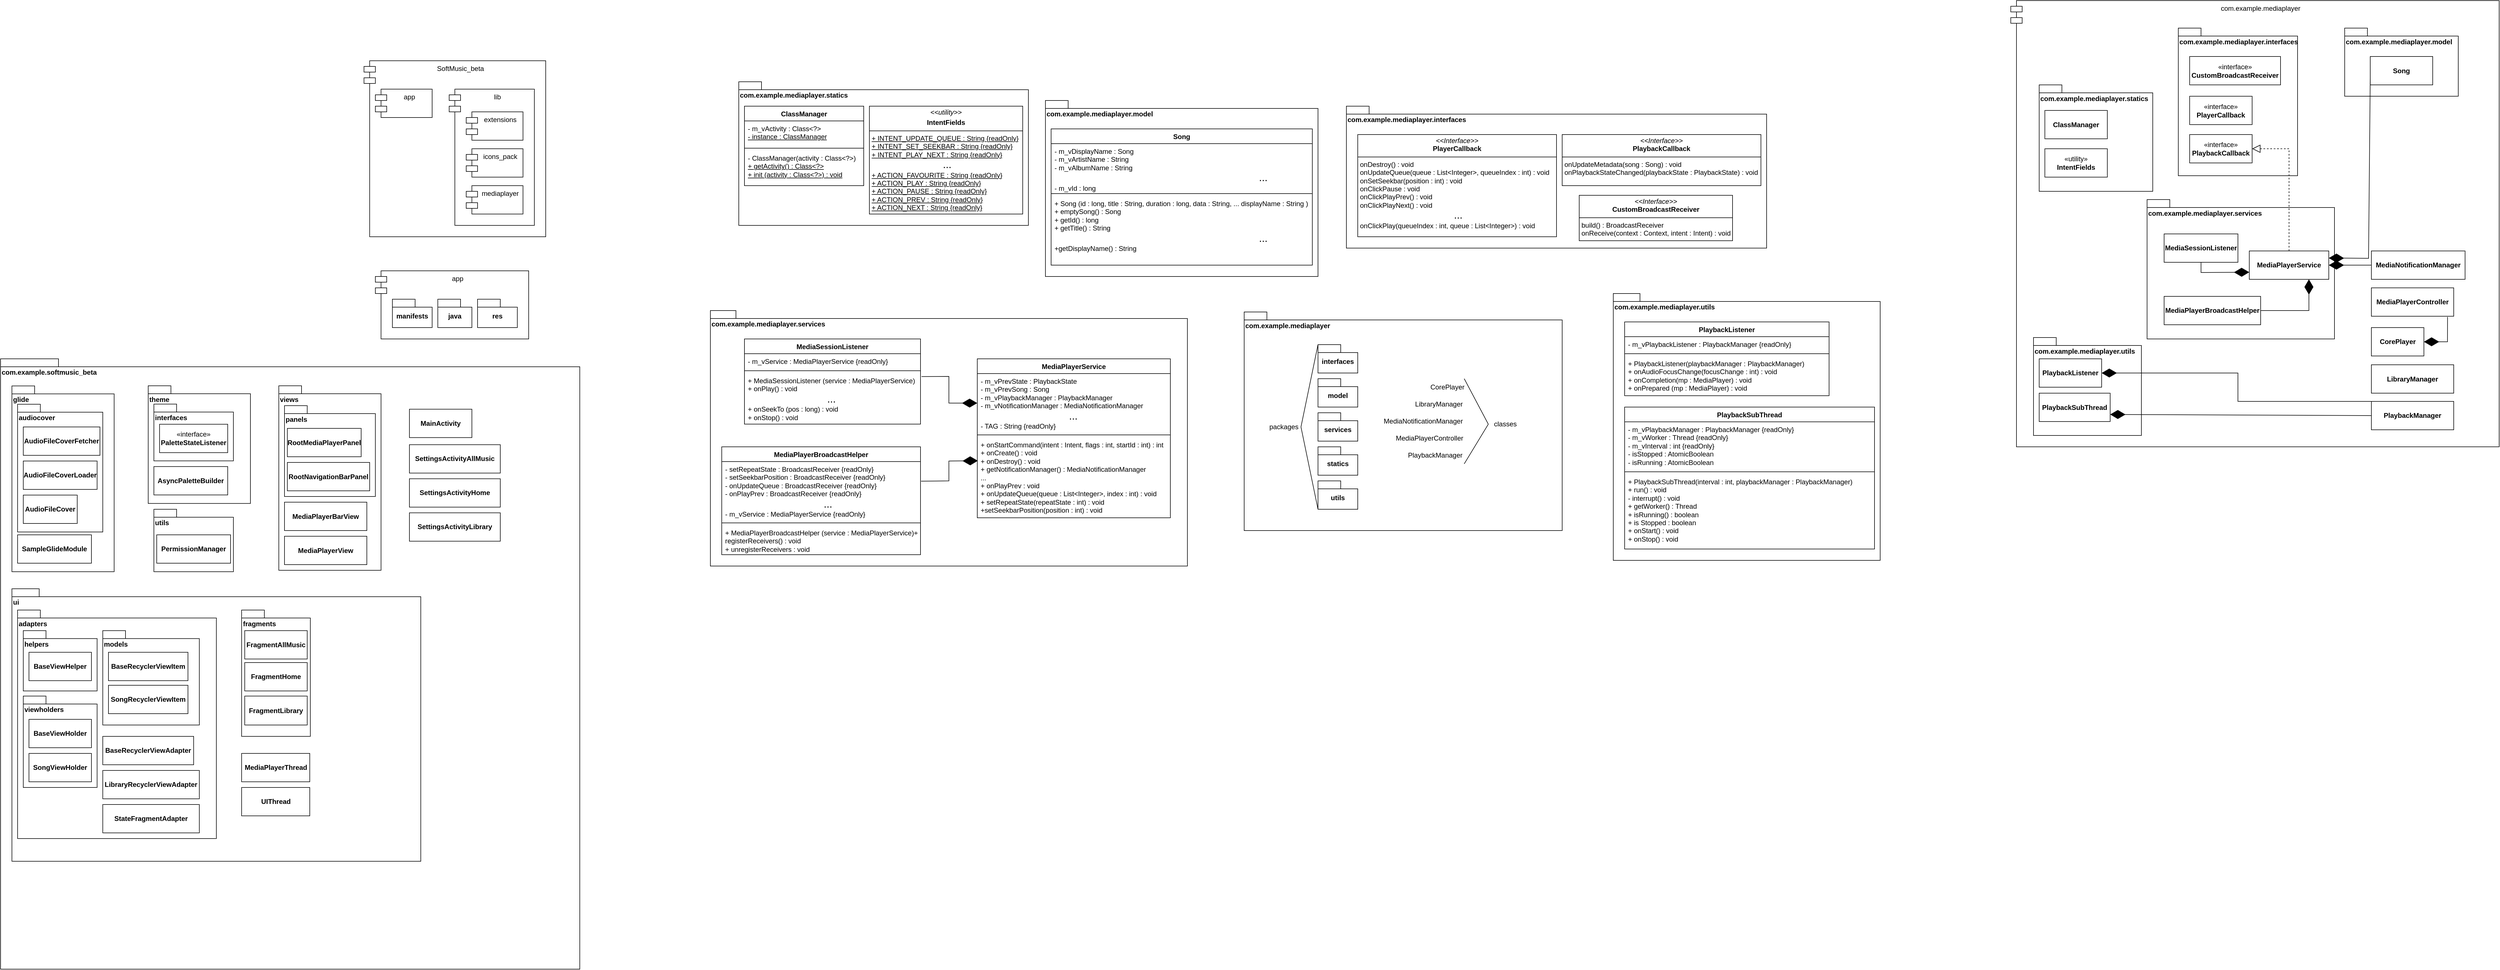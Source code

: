 <mxfile version="24.4.4" type="github">
  <diagram name="Страница — 1" id="M9xCnpS0xsGaigTrREdY">
    <mxGraphModel dx="3728" dy="680" grid="1" gridSize="10" guides="1" tooltips="1" connect="1" arrows="1" fold="1" page="1" pageScale="1" pageWidth="827" pageHeight="1169" math="0" shadow="0">
      <root>
        <mxCell id="0" />
        <mxCell id="1" parent="0" />
        <mxCell id="oxG5B9X9dp26p3l9pXdJ-16" value="com.example.softmusic_beta" style="shape=folder;fontStyle=1;spacingTop=10;tabWidth=40;tabHeight=14;tabPosition=left;html=1;whiteSpace=wrap;align=left;verticalAlign=top;" vertex="1" parent="1">
          <mxGeometry x="-2260" y="645" width="1020" height="1075" as="geometry" />
        </mxCell>
        <mxCell id="oxG5B9X9dp26p3l9pXdJ-15" value="&lt;div&gt;com.example.mediaplayer&lt;br&gt;&lt;/div&gt;" style="shape=folder;fontStyle=1;spacingTop=10;tabWidth=40;tabHeight=14;tabPosition=left;html=1;whiteSpace=wrap;align=left;verticalAlign=top;" vertex="1" parent="1">
          <mxGeometry x="-70" y="562.5" width="560" height="385" as="geometry" />
        </mxCell>
        <mxCell id="pfNWvsB-766Iec26Grvq-113" value="&lt;div align=&quot;left&quot;&gt;com.example.mediaplayer&lt;/div&gt;" style="shape=module;align=left;spacingLeft=20;align=center;verticalAlign=top;whiteSpace=wrap;html=1;" parent="1" vertex="1">
          <mxGeometry x="1280" y="14" width="860" height="786" as="geometry" />
        </mxCell>
        <mxCell id="pfNWvsB-766Iec26Grvq-75" value="&lt;div align=&quot;left&quot;&gt;com.example.mediaplayer.interfaces&lt;/div&gt;" style="shape=folder;fontStyle=1;spacingTop=10;tabWidth=40;tabHeight=14;tabPosition=left;html=1;whiteSpace=wrap;align=left;verticalAlign=top;" parent="1" vertex="1">
          <mxGeometry x="1575" y="62.5" width="210" height="260" as="geometry" />
        </mxCell>
        <mxCell id="pfNWvsB-766Iec26Grvq-45" value="&lt;div align=&quot;left&quot;&gt;com.example.mediaplayer.services&lt;/div&gt;" style="shape=folder;fontStyle=1;spacingTop=10;tabWidth=40;tabHeight=14;tabPosition=left;html=1;whiteSpace=wrap;align=left;verticalAlign=top;" parent="1" vertex="1">
          <mxGeometry x="-1010" y="560" width="840" height="450" as="geometry" />
        </mxCell>
        <mxCell id="pfNWvsB-766Iec26Grvq-44" value="&lt;div align=&quot;left&quot;&gt;com.example.mediaplayer.interfaces&lt;/div&gt;" style="shape=folder;fontStyle=1;spacingTop=10;tabWidth=40;tabHeight=14;tabPosition=left;html=1;whiteSpace=wrap;align=left;verticalAlign=top;" parent="1" vertex="1">
          <mxGeometry x="110" y="200" width="740" height="250" as="geometry" />
        </mxCell>
        <mxCell id="pfNWvsB-766Iec26Grvq-43" value="com.example.mediaplayer.model" style="shape=folder;fontStyle=1;spacingTop=10;tabWidth=40;tabHeight=14;tabPosition=left;html=1;whiteSpace=wrap;verticalAlign=top;align=left;" parent="1" vertex="1">
          <mxGeometry x="-420" y="190" width="480" height="310" as="geometry" />
        </mxCell>
        <mxCell id="uJCwriH5KJLlYhuBKGId-6" value="" style="text;strokeColor=none;fillColor=none;align=left;verticalAlign=middle;spacingTop=-1;spacingLeft=4;spacingRight=4;rotatable=0;labelPosition=right;points=[];portConstraint=eastwest;" parent="1" vertex="1">
          <mxGeometry x="400" y="390" width="20" height="14" as="geometry" />
        </mxCell>
        <mxCell id="uJCwriH5KJLlYhuBKGId-18" value="Song" style="swimlane;fontStyle=1;align=center;verticalAlign=top;childLayout=stackLayout;horizontal=1;startSize=26;horizontalStack=0;resizeParent=1;resizeParentMax=0;resizeLast=0;collapsible=1;marginBottom=0;whiteSpace=wrap;html=1;" parent="1" vertex="1">
          <mxGeometry x="-410" y="240" width="460" height="240" as="geometry" />
        </mxCell>
        <mxCell id="uJCwriH5KJLlYhuBKGId-19" value="&lt;div&gt;- m_vDisplayName : Song&lt;/div&gt;&lt;div&gt;- m_vArtistName : String&lt;/div&gt;&lt;div&gt;- m_vAlbumName : String&lt;br&gt;&lt;/div&gt;&lt;div align=&quot;center&quot;&gt;&lt;font style=&quot;font-size: 18px;&quot;&gt;&lt;span style=&quot;white-space: pre;&quot;&gt;&#x9;&lt;/span&gt;&lt;span style=&quot;white-space: pre;&quot;&gt;&#x9;&lt;/span&gt;&lt;span style=&quot;white-space: pre;&quot;&gt;&#x9;&lt;/span&gt;&lt;span style=&quot;white-space: pre;&quot;&gt;&#x9;&lt;/span&gt;&lt;span style=&quot;white-space: pre;&quot;&gt;&#x9;&lt;/span&gt;&lt;span style=&quot;white-space: pre;&quot;&gt;&#x9;&lt;/span&gt;&lt;span style=&quot;white-space: pre;&quot;&gt;&#x9;&lt;/span&gt;&lt;span style=&quot;white-space: pre;&quot;&gt;&#x9;&lt;/span&gt;&lt;span style=&quot;white-space: pre;&quot;&gt;&#x9;&lt;/span&gt;...&lt;/font&gt;&lt;/div&gt;&lt;div&gt;- m_vId : long&lt;br&gt;&lt;/div&gt;" style="text;strokeColor=none;fillColor=none;align=left;verticalAlign=top;spacingLeft=4;spacingRight=4;overflow=hidden;rotatable=0;points=[[0,0.5],[1,0.5]];portConstraint=eastwest;whiteSpace=wrap;html=1;" parent="uJCwriH5KJLlYhuBKGId-18" vertex="1">
          <mxGeometry y="26" width="460" height="84" as="geometry" />
        </mxCell>
        <mxCell id="uJCwriH5KJLlYhuBKGId-20" value="" style="line;strokeWidth=1;fillColor=none;align=left;verticalAlign=middle;spacingTop=-1;spacingLeft=3;spacingRight=3;rotatable=0;labelPosition=right;points=[];portConstraint=eastwest;strokeColor=inherit;" parent="uJCwriH5KJLlYhuBKGId-18" vertex="1">
          <mxGeometry y="110" width="460" height="8" as="geometry" />
        </mxCell>
        <mxCell id="uJCwriH5KJLlYhuBKGId-21" value="&lt;div&gt;+ Song (id : long, title : String, duration : long, data : String, ... displayName : String )&lt;/div&gt;&lt;div&gt;+ emptySong() : Song&lt;/div&gt;&lt;div&gt;+ getId() : long&lt;/div&gt;&lt;div&gt;+ getTitle() : String&lt;br&gt;&lt;/div&gt;&lt;div&gt;&lt;font style=&quot;font-size: 18px;&quot;&gt;&lt;span style=&quot;white-space: pre;&quot;&gt;&#x9;&lt;/span&gt;&lt;span style=&quot;white-space: pre;&quot;&gt;&#x9;&lt;/span&gt;&lt;span style=&quot;white-space: pre;&quot;&gt;&#x9;&lt;/span&gt;&lt;span style=&quot;white-space: pre;&quot;&gt;&#x9;&lt;/span&gt;&lt;span style=&quot;white-space: pre;&quot;&gt;&#x9;&lt;/span&gt;&lt;span style=&quot;white-space: pre;&quot;&gt;&#x9;&lt;/span&gt;&lt;span style=&quot;white-space: pre;&quot;&gt;&#x9;&lt;/span&gt;&lt;span style=&quot;white-space: pre;&quot;&gt;&#x9;&lt;/span&gt;&lt;span style=&quot;white-space: pre;&quot;&gt;&#x9;&lt;/span&gt;...&lt;/font&gt;&lt;/div&gt;&lt;div align=&quot;left&quot;&gt;&lt;font style=&quot;font-size: 12px;&quot;&gt;+getDisplayName() : String&lt;br&gt;&lt;/font&gt;&lt;/div&gt;&lt;div align=&quot;center&quot;&gt;&lt;font style=&quot;font-size: 18px;&quot;&gt;&lt;br&gt;&lt;/font&gt;&lt;/div&gt;&lt;div&gt;&lt;br&gt;&lt;/div&gt;&lt;div&gt;&lt;br&gt;&lt;/div&gt;" style="text;strokeColor=none;fillColor=none;align=left;verticalAlign=top;spacingLeft=4;spacingRight=4;overflow=hidden;rotatable=0;points=[[0,0.5],[1,0.5]];portConstraint=eastwest;whiteSpace=wrap;html=1;" parent="uJCwriH5KJLlYhuBKGId-18" vertex="1">
          <mxGeometry y="118" width="460" height="122" as="geometry" />
        </mxCell>
        <mxCell id="uJCwriH5KJLlYhuBKGId-31" value="&lt;p style=&quot;margin:0px;margin-top:4px;text-align:center;&quot;&gt;&lt;i&gt;&amp;lt;&amp;lt;Interface&amp;gt;&amp;gt;&lt;/i&gt;&lt;br&gt;&lt;b&gt;PlayerCallback&lt;/b&gt;&lt;/p&gt;&lt;hr size=&quot;1&quot; style=&quot;border-style:solid;&quot;&gt;&lt;p style=&quot;margin:0px;margin-left:4px;&quot;&gt;onDestroy() : void&lt;/p&gt;&lt;p style=&quot;margin:0px;margin-left:4px;&quot;&gt;onUpdateQueue(queue : List&amp;lt;Integer&amp;gt;, queueIndex : int) : void&lt;/p&gt;&lt;p style=&quot;margin:0px;margin-left:4px;&quot;&gt;onSetSeekbar(position : int) : void&lt;/p&gt;&lt;p style=&quot;margin:0px;margin-left:4px;&quot;&gt;onClickPause : void&lt;/p&gt;&lt;p style=&quot;margin:0px;margin-left:4px;&quot;&gt;onClickPlayPrev() : void&lt;/p&gt;&lt;p style=&quot;margin:0px;margin-left:4px;&quot;&gt;onClickPlayNext() : void&lt;/p&gt;&lt;p align=&quot;center&quot; style=&quot;margin:0px;margin-left:4px;&quot;&gt;&lt;font style=&quot;font-size: 18px;&quot;&gt;...&lt;/font&gt;&lt;/p&gt;&lt;p style=&quot;margin:0px;margin-left:4px;&quot;&gt;onClickPlay(queueIndex : int, queue : List&amp;lt;Integer&amp;gt;) : void&lt;br&gt;&lt;/p&gt;" style="verticalAlign=top;align=left;overflow=fill;html=1;whiteSpace=wrap;" parent="1" vertex="1">
          <mxGeometry x="130" y="250" width="350" height="180" as="geometry" />
        </mxCell>
        <mxCell id="uJCwriH5KJLlYhuBKGId-32" value="&lt;p style=&quot;margin:0px;margin-top:4px;text-align:center;&quot;&gt;&lt;i&gt;&amp;lt;&amp;lt;Interface&amp;gt;&amp;gt;&lt;/i&gt;&lt;br&gt;&lt;b&gt;PlaybackCallback&lt;/b&gt;&lt;br&gt;&lt;/p&gt;&lt;hr size=&quot;1&quot; style=&quot;border-style:solid;&quot;&gt;&lt;p style=&quot;margin:0px;margin-left:4px;&quot;&gt;onUpdateMetadata(song : Song) : void&lt;/p&gt;&lt;p style=&quot;margin:0px;margin-left:4px;&quot;&gt;onPlaybackStateChanged(playbackState : PlaybackState) : void&lt;br&gt;&lt;/p&gt;" style="verticalAlign=top;align=left;overflow=fill;html=1;whiteSpace=wrap;" parent="1" vertex="1">
          <mxGeometry x="490" y="250" width="350" height="90" as="geometry" />
        </mxCell>
        <mxCell id="uJCwriH5KJLlYhuBKGId-34" value="&lt;p style=&quot;margin:0px;margin-top:4px;text-align:center;&quot;&gt;&lt;i&gt;&amp;lt;&amp;lt;Interface&amp;gt;&amp;gt;&lt;/i&gt;&lt;br&gt;&lt;b&gt;CustomBroadcastReceiver&lt;/b&gt;&lt;br&gt;&lt;/p&gt;&lt;hr size=&quot;1&quot; style=&quot;border-style:solid;&quot;&gt;&lt;p style=&quot;margin:0px;margin-left:4px;&quot;&gt;build() : BroadcastReceiver&lt;/p&gt;&lt;p style=&quot;margin:0px;margin-left:4px;&quot;&gt;onReceive(context : Context, intent : Intent) : void&lt;br&gt;&lt;/p&gt;" style="verticalAlign=top;align=left;overflow=fill;html=1;whiteSpace=wrap;" parent="1" vertex="1">
          <mxGeometry x="520" y="357" width="270" height="80" as="geometry" />
        </mxCell>
        <mxCell id="pfNWvsB-766Iec26Grvq-2" value="&lt;div&gt;interfaces&lt;/div&gt;" style="shape=folder;fontStyle=1;spacingTop=10;tabWidth=40;tabHeight=14;tabPosition=left;html=1;whiteSpace=wrap;" parent="1" vertex="1">
          <mxGeometry x="60" y="620" width="70" height="50" as="geometry" />
        </mxCell>
        <mxCell id="pfNWvsB-766Iec26Grvq-4" value="&lt;div align=&quot;center&quot;&gt;model&lt;/div&gt;" style="shape=folder;fontStyle=1;spacingTop=10;tabWidth=40;tabHeight=14;tabPosition=left;html=1;whiteSpace=wrap;verticalAlign=middle;align=center;" parent="1" vertex="1">
          <mxGeometry x="60" y="680" width="70" height="50" as="geometry" />
        </mxCell>
        <mxCell id="pfNWvsB-766Iec26Grvq-5" value="&lt;div&gt;services&lt;/div&gt;" style="shape=folder;fontStyle=1;spacingTop=10;tabWidth=40;tabHeight=14;tabPosition=left;html=1;whiteSpace=wrap;" parent="1" vertex="1">
          <mxGeometry x="60" y="740" width="70" height="50" as="geometry" />
        </mxCell>
        <mxCell id="pfNWvsB-766Iec26Grvq-6" value="&lt;div&gt;statics&lt;/div&gt;" style="shape=folder;fontStyle=1;spacingTop=10;tabWidth=40;tabHeight=14;tabPosition=left;html=1;whiteSpace=wrap;" parent="1" vertex="1">
          <mxGeometry x="60" y="800" width="70" height="50" as="geometry" />
        </mxCell>
        <mxCell id="pfNWvsB-766Iec26Grvq-7" value="&lt;div&gt;utils&lt;/div&gt;" style="shape=folder;fontStyle=1;spacingTop=10;tabWidth=40;tabHeight=14;tabPosition=left;html=1;whiteSpace=wrap;" parent="1" vertex="1">
          <mxGeometry x="60" y="860" width="70" height="50" as="geometry" />
        </mxCell>
        <mxCell id="pfNWvsB-766Iec26Grvq-12" value="" style="endArrow=none;html=1;rounded=0;exitX=1;exitY=0.5;exitDx=0;exitDy=0;entryX=0;entryY=0;entryDx=0;entryDy=0;entryPerimeter=0;" parent="1" source="pfNWvsB-766Iec26Grvq-13" target="pfNWvsB-766Iec26Grvq-2" edge="1">
          <mxGeometry width="50" height="50" relative="1" as="geometry">
            <mxPoint x="10" y="690" as="sourcePoint" />
            <mxPoint x="60" y="640" as="targetPoint" />
          </mxGeometry>
        </mxCell>
        <mxCell id="pfNWvsB-766Iec26Grvq-13" value="&lt;div&gt;packages&lt;/div&gt;" style="text;html=1;align=center;verticalAlign=middle;whiteSpace=wrap;rounded=0;" parent="1" vertex="1">
          <mxGeometry x="-30" y="750" width="60" height="30" as="geometry" />
        </mxCell>
        <mxCell id="pfNWvsB-766Iec26Grvq-14" value="" style="endArrow=none;html=1;rounded=0;exitX=1;exitY=0.5;exitDx=0;exitDy=0;entryX=0;entryY=0;entryDx=0;entryDy=50;entryPerimeter=0;" parent="1" source="pfNWvsB-766Iec26Grvq-13" target="pfNWvsB-766Iec26Grvq-7" edge="1">
          <mxGeometry width="50" height="50" relative="1" as="geometry">
            <mxPoint x="60" y="710" as="sourcePoint" />
            <mxPoint x="110" y="660" as="targetPoint" />
          </mxGeometry>
        </mxCell>
        <mxCell id="pfNWvsB-766Iec26Grvq-16" value="&lt;div&gt;CorePlayer&lt;/div&gt;" style="text;html=1;align=center;verticalAlign=middle;whiteSpace=wrap;rounded=0;" parent="1" vertex="1">
          <mxGeometry x="257.5" y="680" width="60" height="30" as="geometry" />
        </mxCell>
        <mxCell id="pfNWvsB-766Iec26Grvq-17" value="&lt;div&gt;LibraryManager&lt;/div&gt;" style="text;html=1;align=center;verticalAlign=middle;whiteSpace=wrap;rounded=0;" parent="1" vertex="1">
          <mxGeometry x="227.5" y="710" width="90" height="30" as="geometry" />
        </mxCell>
        <mxCell id="pfNWvsB-766Iec26Grvq-18" value="&lt;div&gt;MediaNotificationManager&lt;/div&gt;" style="text;html=1;align=center;verticalAlign=middle;whiteSpace=wrap;rounded=0;" parent="1" vertex="1">
          <mxGeometry x="172.5" y="740" width="145" height="30" as="geometry" />
        </mxCell>
        <mxCell id="pfNWvsB-766Iec26Grvq-19" value="&lt;div&gt;MediaPlayerController&lt;/div&gt;" style="text;html=1;align=center;verticalAlign=middle;whiteSpace=wrap;rounded=0;" parent="1" vertex="1">
          <mxGeometry x="195" y="770" width="122.5" height="30" as="geometry" />
        </mxCell>
        <mxCell id="pfNWvsB-766Iec26Grvq-20" value="&lt;div&gt;PlaybackManager&lt;/div&gt;" style="text;html=1;align=center;verticalAlign=middle;whiteSpace=wrap;rounded=0;" parent="1" vertex="1">
          <mxGeometry x="215" y="800" width="102.5" height="30" as="geometry" />
        </mxCell>
        <mxCell id="pfNWvsB-766Iec26Grvq-21" value="" style="endArrow=none;html=1;rounded=0;entryX=1;entryY=0;entryDx=0;entryDy=0;exitX=0.784;exitY=0.5;exitDx=0;exitDy=0;exitPerimeter=0;" parent="1" target="pfNWvsB-766Iec26Grvq-16" edge="1">
          <mxGeometry width="50" height="50" relative="1" as="geometry">
            <mxPoint x="359.84" y="760" as="sourcePoint" />
            <mxPoint x="180" y="540" as="targetPoint" />
          </mxGeometry>
        </mxCell>
        <mxCell id="pfNWvsB-766Iec26Grvq-23" value="" style="endArrow=none;html=1;rounded=0;exitX=1;exitY=1;exitDx=0;exitDy=0;" parent="1" source="pfNWvsB-766Iec26Grvq-20" edge="1">
          <mxGeometry width="50" height="50" relative="1" as="geometry">
            <mxPoint x="130" y="590" as="sourcePoint" />
            <mxPoint x="360" y="760" as="targetPoint" />
          </mxGeometry>
        </mxCell>
        <mxCell id="pfNWvsB-766Iec26Grvq-24" value="&lt;div&gt;classes&lt;/div&gt;" style="text;html=1;align=center;verticalAlign=middle;whiteSpace=wrap;rounded=0;" parent="1" vertex="1">
          <mxGeometry x="360" y="745" width="60" height="30" as="geometry" />
        </mxCell>
        <mxCell id="pfNWvsB-766Iec26Grvq-26" value="&lt;div&gt;MediaPlayerBroadcastHelper&lt;/div&gt;" style="swimlane;fontStyle=1;align=center;verticalAlign=top;childLayout=stackLayout;horizontal=1;startSize=26;horizontalStack=0;resizeParent=1;resizeParentMax=0;resizeLast=0;collapsible=1;marginBottom=0;whiteSpace=wrap;html=1;" parent="1" vertex="1">
          <mxGeometry x="-990" y="800" width="350" height="190" as="geometry">
            <mxRectangle x="-990" y="800" width="200" height="30" as="alternateBounds" />
          </mxGeometry>
        </mxCell>
        <mxCell id="pfNWvsB-766Iec26Grvq-27" value="&lt;div&gt;- setRepeatState : BroadcastReceiver {readOnly}&lt;/div&gt;&lt;div&gt;- setSeekbarPosition : BroadcastReceiver {readOnly}&lt;/div&gt;&lt;div&gt;- onUpdateQueue : BroadcastReceiver {readOnly}&lt;/div&gt;&lt;div&gt;&lt;font style=&quot;font-size: 12px;&quot;&gt;- onPlayPrev : BroadcastReceiver {readOnly&lt;font&gt;}&lt;br&gt;&lt;/font&gt;&lt;/font&gt;&lt;/div&gt;&lt;div align=&quot;center&quot;&gt;&lt;font style=&quot;font-size: 18px;&quot;&gt;&lt;span style=&quot;white-space: pre;&quot;&gt;&#x9;&lt;/span&gt;&lt;span style=&quot;white-space: pre;&quot;&gt;&#x9;&lt;/span&gt;...&lt;/font&gt;&lt;/div&gt;&lt;div&gt;- m_vService : MediaPlayerService {readOnly}&lt;br&gt;&lt;/div&gt;" style="text;strokeColor=none;fillColor=none;align=left;verticalAlign=top;spacingLeft=4;spacingRight=4;overflow=hidden;rotatable=0;points=[[0,0.5],[1,0.5]];portConstraint=eastwest;whiteSpace=wrap;html=1;" parent="pfNWvsB-766Iec26Grvq-26" vertex="1">
          <mxGeometry y="26" width="350" height="104" as="geometry" />
        </mxCell>
        <mxCell id="pfNWvsB-766Iec26Grvq-28" value="" style="line;strokeWidth=1;fillColor=none;align=left;verticalAlign=middle;spacingTop=-1;spacingLeft=3;spacingRight=3;rotatable=0;labelPosition=right;points=[];portConstraint=eastwest;strokeColor=inherit;" parent="pfNWvsB-766Iec26Grvq-26" vertex="1">
          <mxGeometry y="130" width="350" height="8" as="geometry" />
        </mxCell>
        <mxCell id="pfNWvsB-766Iec26Grvq-29" value="&lt;div&gt;+ MediaPlayerBroadcastHelper (service : MediaPlayerService)+ registerReceivers() : void&lt;/div&gt;&lt;div&gt;+ unregisterReceivers : void&lt;br&gt;&lt;/div&gt;" style="text;strokeColor=none;fillColor=none;align=left;verticalAlign=top;spacingLeft=4;spacingRight=4;overflow=hidden;rotatable=0;points=[[0,0.5],[1,0.5]];portConstraint=eastwest;whiteSpace=wrap;html=1;" parent="pfNWvsB-766Iec26Grvq-26" vertex="1">
          <mxGeometry y="138" width="350" height="52" as="geometry" />
        </mxCell>
        <mxCell id="pfNWvsB-766Iec26Grvq-30" value="&lt;div&gt;MediaPlayerService&lt;/div&gt;" style="swimlane;fontStyle=1;align=center;verticalAlign=top;childLayout=stackLayout;horizontal=1;startSize=26;horizontalStack=0;resizeParent=1;resizeParentMax=0;resizeLast=0;collapsible=1;marginBottom=0;whiteSpace=wrap;html=1;" parent="1" vertex="1">
          <mxGeometry x="-540" y="645" width="340" height="280" as="geometry">
            <mxRectangle x="-540" y="645" width="150" height="30" as="alternateBounds" />
          </mxGeometry>
        </mxCell>
        <mxCell id="pfNWvsB-766Iec26Grvq-31" value="&lt;div&gt;- m_vPrevState : PlaybackState&lt;/div&gt;&lt;div&gt;- m_vPrevSong : Song&lt;/div&gt;&lt;div&gt;- m_vPlaybackManager : PlaybackManager&lt;br&gt;&lt;/div&gt;&lt;div&gt;- m_vNotificationManager : MediaNotificationManager&lt;/div&gt;&lt;div align=&quot;center&quot;&gt;&lt;font style=&quot;font-size: 18px;&quot;&gt;&lt;span style=&quot;white-space: pre;&quot;&gt;&#x9;&lt;/span&gt;...&lt;/font&gt;&lt;/div&gt;&lt;div&gt;&lt;font style=&quot;font-size: 12px;&quot;&gt;- TAG : String {readOnly}&lt;br&gt;&lt;/font&gt;&lt;/div&gt;&lt;div&gt;&lt;br&gt;&lt;/div&gt;" style="text;strokeColor=none;fillColor=none;align=left;verticalAlign=top;spacingLeft=4;spacingRight=4;overflow=hidden;rotatable=0;points=[[0,0.5],[1,0.5]];portConstraint=eastwest;whiteSpace=wrap;html=1;" parent="pfNWvsB-766Iec26Grvq-30" vertex="1">
          <mxGeometry y="26" width="340" height="104" as="geometry" />
        </mxCell>
        <mxCell id="pfNWvsB-766Iec26Grvq-32" value="" style="line;strokeWidth=1;fillColor=none;align=left;verticalAlign=middle;spacingTop=-1;spacingLeft=3;spacingRight=3;rotatable=0;labelPosition=right;points=[];portConstraint=eastwest;strokeColor=inherit;" parent="pfNWvsB-766Iec26Grvq-30" vertex="1">
          <mxGeometry y="130" width="340" height="8" as="geometry" />
        </mxCell>
        <mxCell id="pfNWvsB-766Iec26Grvq-33" value="&lt;div&gt;+ onStartCommand(intent : Intent, flags : int, startId : int) : int&lt;/div&gt;&lt;div&gt;+ onCreate() : void&lt;/div&gt;&lt;div&gt;+ onDestroy() : void&lt;/div&gt;&lt;div&gt;+ getNotificationManager() : MediaNotificationManager&lt;/div&gt;&lt;div&gt;...&lt;/div&gt;&lt;div&gt;+ onPlayPrev : void&lt;/div&gt;&lt;div&gt;+ onUpdateQueue(queue : List&amp;lt;Integer&amp;gt;, index : int) : void&lt;/div&gt;&lt;div&gt;+ setRepeatState(repeatState : int) : void&lt;/div&gt;&lt;div&gt;+setSeekbarPosition(position : int) : void&lt;br&gt;&lt;/div&gt;" style="text;strokeColor=none;fillColor=none;align=left;verticalAlign=top;spacingLeft=4;spacingRight=4;overflow=hidden;rotatable=0;points=[[0,0.5],[1,0.5]];portConstraint=eastwest;whiteSpace=wrap;html=1;" parent="pfNWvsB-766Iec26Grvq-30" vertex="1">
          <mxGeometry y="138" width="340" height="142" as="geometry" />
        </mxCell>
        <mxCell id="pfNWvsB-766Iec26Grvq-34" value="MediaSessionListener" style="swimlane;fontStyle=1;align=center;verticalAlign=top;childLayout=stackLayout;horizontal=1;startSize=26;horizontalStack=0;resizeParent=1;resizeParentMax=0;resizeLast=0;collapsible=1;marginBottom=0;whiteSpace=wrap;html=1;" parent="1" vertex="1">
          <mxGeometry x="-950" y="610" width="310" height="150" as="geometry">
            <mxRectangle x="-950" y="610" width="160" height="30" as="alternateBounds" />
          </mxGeometry>
        </mxCell>
        <mxCell id="pfNWvsB-766Iec26Grvq-35" value="- m_vService : MediaPlayerService {readOnly}" style="text;strokeColor=none;fillColor=none;align=left;verticalAlign=top;spacingLeft=4;spacingRight=4;overflow=hidden;rotatable=0;points=[[0,0.5],[1,0.5]];portConstraint=eastwest;whiteSpace=wrap;html=1;" parent="pfNWvsB-766Iec26Grvq-34" vertex="1">
          <mxGeometry y="26" width="310" height="26" as="geometry" />
        </mxCell>
        <mxCell id="pfNWvsB-766Iec26Grvq-36" value="" style="line;strokeWidth=1;fillColor=none;align=left;verticalAlign=middle;spacingTop=-1;spacingLeft=3;spacingRight=3;rotatable=0;labelPosition=right;points=[];portConstraint=eastwest;strokeColor=inherit;" parent="pfNWvsB-766Iec26Grvq-34" vertex="1">
          <mxGeometry y="52" width="310" height="8" as="geometry" />
        </mxCell>
        <mxCell id="pfNWvsB-766Iec26Grvq-37" value="&lt;div&gt;+ MediaSessionListener (service : MediaPlayerService)&lt;/div&gt;&lt;div&gt;+ onPlay() : void&lt;/div&gt;&lt;div align=&quot;center&quot;&gt;&lt;font style=&quot;font-size: 18px;&quot;&gt;...&lt;br&gt;&lt;/font&gt;&lt;/div&gt;&lt;div align=&quot;left&quot;&gt;&lt;font style=&quot;font-size: 12px;&quot;&gt;+ onSeekTo (pos : long) : void&lt;/font&gt;&lt;/div&gt;&lt;div align=&quot;left&quot;&gt;&lt;font style=&quot;font-size: 12px;&quot;&gt;+ onStop() : void&lt;br&gt;&lt;/font&gt;&lt;/div&gt;" style="text;strokeColor=none;fillColor=none;align=left;verticalAlign=top;spacingLeft=4;spacingRight=4;overflow=hidden;rotatable=0;points=[[0,0.5],[1,0.5]];portConstraint=eastwest;whiteSpace=wrap;html=1;" parent="pfNWvsB-766Iec26Grvq-34" vertex="1">
          <mxGeometry y="60" width="310" height="90" as="geometry" />
        </mxCell>
        <mxCell id="pfNWvsB-766Iec26Grvq-38" value="" style="endArrow=diamondThin;endFill=1;endSize=24;html=1;rounded=0;entryX=0;entryY=0.5;entryDx=0;entryDy=0;exitX=1.006;exitY=0.07;exitDx=0;exitDy=0;exitPerimeter=0;" parent="1" source="pfNWvsB-766Iec26Grvq-37" target="pfNWvsB-766Iec26Grvq-31" edge="1">
          <mxGeometry width="160" relative="1" as="geometry">
            <mxPoint x="-430" y="720" as="sourcePoint" />
            <mxPoint x="-270" y="720" as="targetPoint" />
            <Array as="points">
              <mxPoint x="-590" y="676" />
              <mxPoint x="-590" y="723" />
            </Array>
          </mxGeometry>
        </mxCell>
        <mxCell id="pfNWvsB-766Iec26Grvq-41" value="" style="endArrow=diamondThin;endFill=1;endSize=24;html=1;rounded=0;entryX=0.003;entryY=0.293;entryDx=0;entryDy=0;entryPerimeter=0;exitX=1.003;exitY=0.332;exitDx=0;exitDy=0;exitPerimeter=0;" parent="1" source="pfNWvsB-766Iec26Grvq-27" target="pfNWvsB-766Iec26Grvq-33" edge="1">
          <mxGeometry width="160" relative="1" as="geometry">
            <mxPoint x="-430" y="750" as="sourcePoint" />
            <mxPoint x="-270" y="750" as="targetPoint" />
            <Array as="points">
              <mxPoint x="-590" y="860" />
              <mxPoint x="-590" y="825" />
            </Array>
          </mxGeometry>
        </mxCell>
        <mxCell id="pfNWvsB-766Iec26Grvq-46" value="com.example.mediaplayer.statics" style="shape=folder;fontStyle=1;spacingTop=10;tabWidth=40;tabHeight=14;tabPosition=left;html=1;whiteSpace=wrap;align=left;verticalAlign=top;" parent="1" vertex="1">
          <mxGeometry x="-960" y="157" width="510" height="253" as="geometry" />
        </mxCell>
        <mxCell id="pfNWvsB-766Iec26Grvq-47" value="ClassManager" style="swimlane;fontStyle=1;align=center;verticalAlign=top;childLayout=stackLayout;horizontal=1;startSize=26;horizontalStack=0;resizeParent=1;resizeParentMax=0;resizeLast=0;collapsible=1;marginBottom=0;whiteSpace=wrap;html=1;" parent="1" vertex="1">
          <mxGeometry x="-950" y="200" width="210" height="140" as="geometry" />
        </mxCell>
        <mxCell id="pfNWvsB-766Iec26Grvq-48" value="&lt;div&gt;- m_vActivity : Class&amp;lt;?&amp;gt;&lt;/div&gt;&lt;div&gt;&lt;u&gt;- instance : ClassManager&lt;/u&gt;&lt;br&gt;&lt;/div&gt;" style="text;strokeColor=none;fillColor=none;align=left;verticalAlign=top;spacingLeft=4;spacingRight=4;overflow=hidden;rotatable=0;points=[[0,0.5],[1,0.5]];portConstraint=eastwest;whiteSpace=wrap;html=1;" parent="pfNWvsB-766Iec26Grvq-47" vertex="1">
          <mxGeometry y="26" width="210" height="44" as="geometry" />
        </mxCell>
        <mxCell id="pfNWvsB-766Iec26Grvq-49" value="" style="line;strokeWidth=1;fillColor=none;align=left;verticalAlign=middle;spacingTop=-1;spacingLeft=3;spacingRight=3;rotatable=0;labelPosition=right;points=[];portConstraint=eastwest;strokeColor=inherit;" parent="pfNWvsB-766Iec26Grvq-47" vertex="1">
          <mxGeometry y="70" width="210" height="8" as="geometry" />
        </mxCell>
        <mxCell id="pfNWvsB-766Iec26Grvq-50" value="&lt;div&gt;- ClassManager(activity : Class&amp;lt;?&amp;gt;)&lt;/div&gt;&lt;div&gt;&lt;u&gt;+ getActivity() : Class&amp;lt;?&amp;gt;&lt;/u&gt;&lt;/div&gt;&lt;div&gt;&lt;u&gt;+ init (activity : Class&amp;lt;?&amp;gt;) : void&lt;br&gt;&lt;/u&gt;&lt;/div&gt;" style="text;strokeColor=none;fillColor=none;align=left;verticalAlign=top;spacingLeft=4;spacingRight=4;overflow=hidden;rotatable=0;points=[[0,0.5],[1,0.5]];portConstraint=eastwest;whiteSpace=wrap;html=1;" parent="pfNWvsB-766Iec26Grvq-47" vertex="1">
          <mxGeometry y="78" width="210" height="62" as="geometry" />
        </mxCell>
        <mxCell id="pfNWvsB-766Iec26Grvq-51" value="&lt;p style=&quot;margin:0px;margin-top:4px;text-align:center;&quot;&gt;&lt;i&gt;&amp;lt;&amp;lt;utility&amp;gt;&amp;gt;&lt;/i&gt;&lt;u&gt;&lt;b&gt;&lt;br&gt;&lt;/b&gt;&lt;/u&gt;&lt;/p&gt;&lt;p style=&quot;margin:0px;margin-top:4px;text-align:center;&quot;&gt;&lt;b&gt;IntentFields&lt;/b&gt;&lt;u&gt;&lt;br&gt;&lt;/u&gt;&lt;/p&gt;&lt;hr size=&quot;1&quot; style=&quot;border-style:solid;&quot;&gt;&lt;p style=&quot;margin:0px;margin-left:4px;&quot;&gt;&lt;u&gt;+ INTENT_UPDATE_QUEUE : String {readOnly}&lt;br&gt;+ INTENT_SET_SEEKBAR : String {readOnly}&lt;/u&gt;&lt;/p&gt;&lt;p style=&quot;margin:0px;margin-left:4px;&quot;&gt;&lt;u&gt;+ INTENT_PLAY_NEXT : String {readOnly}&lt;/u&gt;&lt;/p&gt;&lt;p align=&quot;center&quot; style=&quot;margin:0px;margin-left:4px;&quot;&gt;&lt;font style=&quot;font-size: 18px;&quot;&gt;...&lt;/font&gt;&lt;/p&gt;&lt;p style=&quot;margin:0px;margin-left:4px;&quot;&gt;&lt;u&gt;+ ACTION_FAVOURITE : String {readOnly}&lt;/u&gt;&lt;/p&gt;&lt;p style=&quot;margin:0px;margin-left:4px;&quot;&gt;&lt;u&gt;+ ACTION_PLAY : String {readOnly}&lt;/u&gt;&lt;/p&gt;&lt;p style=&quot;margin:0px;margin-left:4px;&quot;&gt;&lt;u&gt;+ ACTION_PAUSE : String {readOnly}&lt;/u&gt;&lt;/p&gt;&lt;p style=&quot;margin:0px;margin-left:4px;&quot;&gt;&lt;u&gt;+ ACTION_PREV : String {readOnly}&lt;/u&gt;&lt;/p&gt;&lt;p style=&quot;margin:0px;margin-left:4px;&quot;&gt;&lt;u&gt;+ ACTION_NEXT : String {readOnly}&lt;br&gt;&lt;/u&gt;&lt;/p&gt;" style="verticalAlign=top;align=left;overflow=fill;html=1;whiteSpace=wrap;" parent="1" vertex="1">
          <mxGeometry x="-730" y="200" width="270" height="190" as="geometry" />
        </mxCell>
        <mxCell id="pfNWvsB-766Iec26Grvq-53" value="&lt;div align=&quot;left&quot;&gt;com.example.mediaplayer.utils&lt;/div&gt;" style="shape=folder;fontStyle=1;spacingTop=10;tabWidth=40;tabHeight=14;tabPosition=left;html=1;whiteSpace=wrap;align=left;verticalAlign=top;labelBackgroundColor=none;" parent="1" vertex="1">
          <mxGeometry x="580" y="530" width="470" height="470" as="geometry" />
        </mxCell>
        <mxCell id="pfNWvsB-766Iec26Grvq-54" value="PlaybackListener" style="swimlane;fontStyle=1;align=center;verticalAlign=top;childLayout=stackLayout;horizontal=1;startSize=26;horizontalStack=0;resizeParent=1;resizeParentMax=0;resizeLast=0;collapsible=1;marginBottom=0;whiteSpace=wrap;html=1;" parent="1" vertex="1">
          <mxGeometry x="600" y="580" width="360" height="130" as="geometry">
            <mxRectangle x="600" y="580" width="130" height="30" as="alternateBounds" />
          </mxGeometry>
        </mxCell>
        <mxCell id="pfNWvsB-766Iec26Grvq-55" value="- m_vPlaybackListener : PlaybackManager {readOnly}" style="text;strokeColor=none;fillColor=none;align=left;verticalAlign=top;spacingLeft=4;spacingRight=4;overflow=hidden;rotatable=0;points=[[0,0.5],[1,0.5]];portConstraint=eastwest;whiteSpace=wrap;html=1;" parent="pfNWvsB-766Iec26Grvq-54" vertex="1">
          <mxGeometry y="26" width="360" height="26" as="geometry" />
        </mxCell>
        <mxCell id="pfNWvsB-766Iec26Grvq-56" value="" style="line;strokeWidth=1;fillColor=none;align=left;verticalAlign=middle;spacingTop=-1;spacingLeft=3;spacingRight=3;rotatable=0;labelPosition=right;points=[];portConstraint=eastwest;strokeColor=inherit;" parent="pfNWvsB-766Iec26Grvq-54" vertex="1">
          <mxGeometry y="52" width="360" height="8" as="geometry" />
        </mxCell>
        <mxCell id="pfNWvsB-766Iec26Grvq-57" value="&lt;div&gt;+ PlaybackListener(playbackManager : PlaybackManager)&lt;/div&gt;&lt;div&gt;+ onAudioFocusChange(focusChange : int) : void&lt;/div&gt;&lt;div&gt;+ onCompletion(mp : MediaPlayer) : void&lt;/div&gt;&lt;div&gt;+ onPrepared (mp : MediaPlayer) : void&lt;br&gt;&lt;/div&gt;" style="text;strokeColor=none;fillColor=none;align=left;verticalAlign=top;spacingLeft=4;spacingRight=4;overflow=hidden;rotatable=0;points=[[0,0.5],[1,0.5]];portConstraint=eastwest;whiteSpace=wrap;html=1;" parent="pfNWvsB-766Iec26Grvq-54" vertex="1">
          <mxGeometry y="60" width="360" height="70" as="geometry" />
        </mxCell>
        <mxCell id="pfNWvsB-766Iec26Grvq-58" value="PlaybackSubThread" style="swimlane;fontStyle=1;align=center;verticalAlign=top;childLayout=stackLayout;horizontal=1;startSize=26;horizontalStack=0;resizeParent=1;resizeParentMax=0;resizeLast=0;collapsible=1;marginBottom=0;whiteSpace=wrap;html=1;" parent="1" vertex="1">
          <mxGeometry x="600" y="730" width="440" height="250" as="geometry" />
        </mxCell>
        <mxCell id="pfNWvsB-766Iec26Grvq-59" value="&lt;div&gt;- m_vPlaybackManager : PlaybackManager {readOnly}&lt;/div&gt;&lt;div&gt;- m_vWorker : Thread {readOnly}&lt;/div&gt;&lt;div&gt;- m_vInterval : int {readOnly}&lt;/div&gt;&lt;div&gt;- isStopped : AtomicBoolean&lt;/div&gt;&lt;div&gt;- isRunning : AtomicBoolean&lt;br&gt;&lt;/div&gt;" style="text;strokeColor=none;fillColor=none;align=left;verticalAlign=top;spacingLeft=4;spacingRight=4;overflow=hidden;rotatable=0;points=[[0,0.5],[1,0.5]];portConstraint=eastwest;whiteSpace=wrap;html=1;" parent="pfNWvsB-766Iec26Grvq-58" vertex="1">
          <mxGeometry y="26" width="440" height="84" as="geometry" />
        </mxCell>
        <mxCell id="pfNWvsB-766Iec26Grvq-60" value="" style="line;strokeWidth=1;fillColor=none;align=left;verticalAlign=middle;spacingTop=-1;spacingLeft=3;spacingRight=3;rotatable=0;labelPosition=right;points=[];portConstraint=eastwest;strokeColor=inherit;" parent="pfNWvsB-766Iec26Grvq-58" vertex="1">
          <mxGeometry y="110" width="440" height="8" as="geometry" />
        </mxCell>
        <mxCell id="pfNWvsB-766Iec26Grvq-61" value="&lt;div&gt;+ PlaybackSubThread(interval : int, playbackManager : PlaybackManager)&lt;/div&gt;&lt;div&gt;+ run() : void&lt;/div&gt;&lt;div&gt;- interrupt() : void&lt;/div&gt;&lt;div&gt;+ getWorker() : Thread&lt;/div&gt;&lt;div&gt;+ isRunning() : boolean&lt;/div&gt;&lt;div&gt;+ is Stopped : boolean&lt;/div&gt;&lt;div&gt;+ onStart() : void&lt;/div&gt;&lt;div&gt;+ onStop() : void&lt;br&gt;&lt;/div&gt;" style="text;strokeColor=none;fillColor=none;align=left;verticalAlign=top;spacingLeft=4;spacingRight=4;overflow=hidden;rotatable=0;points=[[0,0.5],[1,0.5]];portConstraint=eastwest;whiteSpace=wrap;html=1;" parent="pfNWvsB-766Iec26Grvq-58" vertex="1">
          <mxGeometry y="118" width="440" height="132" as="geometry" />
        </mxCell>
        <mxCell id="pfNWvsB-766Iec26Grvq-65" value="SoftMusic_beta" style="shape=module;align=left;spacingLeft=20;align=center;verticalAlign=top;whiteSpace=wrap;html=1;" parent="1" vertex="1">
          <mxGeometry x="-1620" y="120" width="320" height="310" as="geometry" />
        </mxCell>
        <mxCell id="pfNWvsB-766Iec26Grvq-66" value="&lt;div&gt;app&lt;/div&gt;" style="shape=module;align=left;spacingLeft=20;align=center;verticalAlign=top;whiteSpace=wrap;html=1;" parent="1" vertex="1">
          <mxGeometry x="-1600" y="170" width="100" height="50" as="geometry" />
        </mxCell>
        <mxCell id="pfNWvsB-766Iec26Grvq-67" value="&lt;div&gt;lib&lt;/div&gt;" style="shape=module;align=left;spacingLeft=20;align=center;verticalAlign=top;whiteSpace=wrap;html=1;" parent="1" vertex="1">
          <mxGeometry x="-1470" y="170" width="150" height="240" as="geometry" />
        </mxCell>
        <mxCell id="pfNWvsB-766Iec26Grvq-68" value="extensions" style="shape=module;align=left;spacingLeft=20;align=center;verticalAlign=top;whiteSpace=wrap;html=1;" parent="1" vertex="1">
          <mxGeometry x="-1440" y="210" width="100" height="50" as="geometry" />
        </mxCell>
        <mxCell id="pfNWvsB-766Iec26Grvq-69" value="icons_pack" style="shape=module;align=left;spacingLeft=20;align=center;verticalAlign=top;whiteSpace=wrap;html=1;" parent="1" vertex="1">
          <mxGeometry x="-1440" y="275" width="100" height="50" as="geometry" />
        </mxCell>
        <mxCell id="pfNWvsB-766Iec26Grvq-70" value="mediaplayer" style="shape=module;align=left;spacingLeft=20;align=center;verticalAlign=top;whiteSpace=wrap;html=1;" parent="1" vertex="1">
          <mxGeometry x="-1440" y="340" width="100" height="50" as="geometry" />
        </mxCell>
        <mxCell id="pfNWvsB-766Iec26Grvq-78" value="com.example.mediaplayer.model" style="shape=folder;fontStyle=1;spacingTop=10;tabWidth=40;tabHeight=14;tabPosition=left;html=1;whiteSpace=wrap;verticalAlign=top;align=left;" parent="1" vertex="1">
          <mxGeometry x="1868" y="62.5" width="200" height="120" as="geometry" />
        </mxCell>
        <mxCell id="pfNWvsB-766Iec26Grvq-79" value="&lt;b&gt;Song&lt;/b&gt;" style="html=1;whiteSpace=wrap;" parent="1" vertex="1">
          <mxGeometry x="1913" y="112.5" width="110" height="50" as="geometry" />
        </mxCell>
        <mxCell id="pfNWvsB-766Iec26Grvq-80" value="&lt;div&gt;«interface»&lt;/div&gt;&lt;div&gt;&lt;b&gt;PlaybackCallback&lt;/b&gt;&lt;/div&gt;" style="html=1;whiteSpace=wrap;" parent="1" vertex="1">
          <mxGeometry x="1595" y="250" width="110" height="50" as="geometry" />
        </mxCell>
        <mxCell id="pfNWvsB-766Iec26Grvq-81" value="«interface»&lt;br&gt;&lt;b&gt;PlayerCallback&lt;/b&gt;" style="html=1;whiteSpace=wrap;" parent="1" vertex="1">
          <mxGeometry x="1595" y="182.5" width="110" height="50" as="geometry" />
        </mxCell>
        <mxCell id="pfNWvsB-766Iec26Grvq-82" value="«interface»&lt;br&gt;&lt;b&gt;CustomBroadcastReceiver&lt;/b&gt;" style="html=1;whiteSpace=wrap;" parent="1" vertex="1">
          <mxGeometry x="1595" y="112.5" width="160" height="50" as="geometry" />
        </mxCell>
        <mxCell id="pfNWvsB-766Iec26Grvq-84" value="&lt;div align=&quot;left&quot;&gt;&lt;div align=&quot;left&quot;&gt;com.example.mediaplayer.utils&lt;/div&gt;&lt;/div&gt;" style="shape=folder;fontStyle=1;spacingTop=10;tabWidth=40;tabHeight=14;tabPosition=left;html=1;whiteSpace=wrap;align=left;verticalAlign=top;" parent="1" vertex="1">
          <mxGeometry x="1320" y="607.5" width="190" height="172.5" as="geometry" />
        </mxCell>
        <mxCell id="pfNWvsB-766Iec26Grvq-85" value="&lt;b&gt;PlaybackListener&lt;/b&gt;" style="html=1;whiteSpace=wrap;" parent="1" vertex="1">
          <mxGeometry x="1330" y="645" width="110" height="50" as="geometry" />
        </mxCell>
        <mxCell id="pfNWvsB-766Iec26Grvq-87" value="&lt;b&gt;PlaybackSubThread&lt;/b&gt;" style="html=1;whiteSpace=wrap;" parent="1" vertex="1">
          <mxGeometry x="1330" y="705.5" width="125" height="50" as="geometry" />
        </mxCell>
        <mxCell id="pfNWvsB-766Iec26Grvq-89" value="&lt;div align=&quot;left&quot;&gt;com.example.mediaplayer.services&lt;/div&gt;" style="shape=folder;fontStyle=1;spacingTop=10;tabWidth=40;tabHeight=14;tabPosition=left;html=1;whiteSpace=wrap;align=left;verticalAlign=top;" parent="1" vertex="1">
          <mxGeometry x="1520" y="364.5" width="330" height="245.5" as="geometry" />
        </mxCell>
        <mxCell id="pfNWvsB-766Iec26Grvq-90" value="&lt;b&gt;MediaSessionListener&lt;/b&gt;" style="html=1;whiteSpace=wrap;" parent="1" vertex="1">
          <mxGeometry x="1550" y="425" width="130" height="50" as="geometry" />
        </mxCell>
        <mxCell id="pfNWvsB-766Iec26Grvq-91" value="&lt;b&gt;MediaPlayerBroadcastHelper&lt;/b&gt;" style="html=1;whiteSpace=wrap;" parent="1" vertex="1">
          <mxGeometry x="1550" y="535" width="170" height="50" as="geometry" />
        </mxCell>
        <mxCell id="pfNWvsB-766Iec26Grvq-92" value="&lt;b&gt;MediaPlayerService&lt;/b&gt;" style="html=1;whiteSpace=wrap;" parent="1" vertex="1">
          <mxGeometry x="1700" y="455" width="140" height="50" as="geometry" />
        </mxCell>
        <mxCell id="pfNWvsB-766Iec26Grvq-93" value="" style="endArrow=diamondThin;endFill=1;endSize=24;html=1;rounded=0;entryX=0.75;entryY=1;entryDx=0;entryDy=0;exitX=1;exitY=0.5;exitDx=0;exitDy=0;" parent="1" source="pfNWvsB-766Iec26Grvq-91" target="pfNWvsB-766Iec26Grvq-92" edge="1">
          <mxGeometry width="160" relative="1" as="geometry">
            <mxPoint x="1590" y="403" as="sourcePoint" />
            <mxPoint x="1750" y="403" as="targetPoint" />
            <Array as="points">
              <mxPoint x="1805" y="560" />
            </Array>
          </mxGeometry>
        </mxCell>
        <mxCell id="pfNWvsB-766Iec26Grvq-96" value="" style="endArrow=diamondThin;endFill=1;endSize=24;html=1;rounded=0;entryX=0;entryY=0.75;entryDx=0;entryDy=0;exitX=0.5;exitY=1;exitDx=0;exitDy=0;" parent="1" source="pfNWvsB-766Iec26Grvq-90" target="pfNWvsB-766Iec26Grvq-92" edge="1">
          <mxGeometry width="160" relative="1" as="geometry">
            <mxPoint x="1650" y="488" as="sourcePoint" />
            <mxPoint x="1755" y="433" as="targetPoint" />
            <Array as="points">
              <mxPoint x="1615" y="493" />
            </Array>
          </mxGeometry>
        </mxCell>
        <mxCell id="pfNWvsB-766Iec26Grvq-99" value="" style="endArrow=block;dashed=1;endFill=0;endSize=12;html=1;rounded=0;entryX=1;entryY=0.5;entryDx=0;entryDy=0;exitX=0.5;exitY=0;exitDx=0;exitDy=0;" parent="1" source="pfNWvsB-766Iec26Grvq-92" target="pfNWvsB-766Iec26Grvq-80" edge="1">
          <mxGeometry width="160" relative="1" as="geometry">
            <mxPoint x="1580" y="430" as="sourcePoint" />
            <mxPoint x="1740" y="430" as="targetPoint" />
            <Array as="points">
              <mxPoint x="1770" y="275" />
            </Array>
          </mxGeometry>
        </mxCell>
        <mxCell id="pfNWvsB-766Iec26Grvq-101" value="&lt;b&gt;MediaNotificationManager&lt;/b&gt;" style="html=1;whiteSpace=wrap;" parent="1" vertex="1">
          <mxGeometry x="1915" y="455" width="165" height="50" as="geometry" />
        </mxCell>
        <mxCell id="pfNWvsB-766Iec26Grvq-102" value="" style="endArrow=diamondThin;endFill=1;endSize=24;html=1;rounded=0;exitX=0;exitY=0.5;exitDx=0;exitDy=0;entryX=1;entryY=0.5;entryDx=0;entryDy=0;" parent="1" source="pfNWvsB-766Iec26Grvq-101" target="pfNWvsB-766Iec26Grvq-92" edge="1">
          <mxGeometry width="160" relative="1" as="geometry">
            <mxPoint x="1795" y="590" as="sourcePoint" />
            <mxPoint x="1830" y="530" as="targetPoint" />
          </mxGeometry>
        </mxCell>
        <mxCell id="pfNWvsB-766Iec26Grvq-104" value="&lt;b&gt;MediaPlayerController&lt;/b&gt;" style="html=1;whiteSpace=wrap;" parent="1" vertex="1">
          <mxGeometry x="1915" y="520" width="145" height="50" as="geometry" />
        </mxCell>
        <mxCell id="pfNWvsB-766Iec26Grvq-105" value="&lt;div&gt;&lt;b&gt;CorePlayer&lt;/b&gt;&lt;/div&gt;" style="html=1;whiteSpace=wrap;" parent="1" vertex="1">
          <mxGeometry x="1915" y="590" width="92.5" height="50" as="geometry" />
        </mxCell>
        <mxCell id="pfNWvsB-766Iec26Grvq-107" value="" style="endArrow=diamondThin;endFill=1;endSize=24;html=1;rounded=0;entryX=1;entryY=0.25;entryDx=0;entryDy=0;exitX=0;exitY=0.75;exitDx=0;exitDy=0;" parent="1" source="pfNWvsB-766Iec26Grvq-79" target="pfNWvsB-766Iec26Grvq-92" edge="1">
          <mxGeometry width="160" relative="1" as="geometry">
            <mxPoint x="1840" y="580" as="sourcePoint" />
            <mxPoint x="1958" y="495" as="targetPoint" />
            <Array as="points">
              <mxPoint x="1910" y="468" />
            </Array>
          </mxGeometry>
        </mxCell>
        <mxCell id="pfNWvsB-766Iec26Grvq-108" value="&lt;b&gt;LibraryManager&lt;/b&gt;" style="html=1;whiteSpace=wrap;" parent="1" vertex="1">
          <mxGeometry x="1915" y="655.5" width="145" height="50" as="geometry" />
        </mxCell>
        <mxCell id="pfNWvsB-766Iec26Grvq-109" value="&lt;b&gt;PlaybackManager&lt;/b&gt;" style="html=1;whiteSpace=wrap;" parent="1" vertex="1">
          <mxGeometry x="1915" y="720" width="145" height="50" as="geometry" />
        </mxCell>
        <mxCell id="pfNWvsB-766Iec26Grvq-110" value="com.example.mediaplayer.statics" style="shape=folder;fontStyle=1;spacingTop=10;tabWidth=40;tabHeight=14;tabPosition=left;html=1;whiteSpace=wrap;align=left;verticalAlign=top;" parent="1" vertex="1">
          <mxGeometry x="1330" y="162.5" width="200" height="187.5" as="geometry" />
        </mxCell>
        <mxCell id="pfNWvsB-766Iec26Grvq-111" value="&lt;b&gt;ClassManager&lt;/b&gt;" style="html=1;whiteSpace=wrap;" parent="1" vertex="1">
          <mxGeometry x="1340" y="207.5" width="110" height="50" as="geometry" />
        </mxCell>
        <mxCell id="pfNWvsB-766Iec26Grvq-112" value="«utility»&lt;br&gt;&lt;b&gt;IntentFields&lt;/b&gt;" style="html=1;whiteSpace=wrap;" parent="1" vertex="1">
          <mxGeometry x="1340" y="275" width="110" height="50" as="geometry" />
        </mxCell>
        <mxCell id="pfNWvsB-766Iec26Grvq-114" value="" style="endArrow=diamondThin;endFill=1;endSize=24;html=1;rounded=0;entryX=1;entryY=0.5;entryDx=0;entryDy=0;exitX=0.925;exitY=1.024;exitDx=0;exitDy=0;exitPerimeter=0;" parent="1" source="pfNWvsB-766Iec26Grvq-104" target="pfNWvsB-766Iec26Grvq-105" edge="1">
          <mxGeometry width="160" relative="1" as="geometry">
            <mxPoint x="2050" y="610" as="sourcePoint" />
            <mxPoint x="1680" y="420" as="targetPoint" />
            <Array as="points">
              <mxPoint x="2049" y="615" />
            </Array>
          </mxGeometry>
        </mxCell>
        <mxCell id="pfNWvsB-766Iec26Grvq-115" value="" style="endArrow=diamondThin;endFill=1;endSize=24;html=1;rounded=0;entryX=1;entryY=0.5;entryDx=0;entryDy=0;exitX=0;exitY=0;exitDx=0;exitDy=0;" parent="1" source="pfNWvsB-766Iec26Grvq-109" target="pfNWvsB-766Iec26Grvq-85" edge="1">
          <mxGeometry width="160" relative="1" as="geometry">
            <mxPoint x="1830" y="530" as="sourcePoint" />
            <mxPoint x="1925" y="613" as="targetPoint" />
            <Array as="points">
              <mxPoint x="1680" y="720" />
              <mxPoint x="1680" y="670" />
            </Array>
          </mxGeometry>
        </mxCell>
        <mxCell id="pfNWvsB-766Iec26Grvq-116" value="" style="endArrow=diamondThin;endFill=1;endSize=24;html=1;rounded=0;entryX=1;entryY=0.75;entryDx=0;entryDy=0;exitX=0;exitY=0.5;exitDx=0;exitDy=0;" parent="1" source="pfNWvsB-766Iec26Grvq-109" target="pfNWvsB-766Iec26Grvq-87" edge="1">
          <mxGeometry width="160" relative="1" as="geometry">
            <mxPoint x="1998" y="730" as="sourcePoint" />
            <mxPoint x="2063" y="306" as="targetPoint" />
          </mxGeometry>
        </mxCell>
        <mxCell id="oxG5B9X9dp26p3l9pXdJ-2" value="&lt;div&gt;app&lt;/div&gt;" style="shape=module;align=left;spacingLeft=20;align=center;verticalAlign=top;whiteSpace=wrap;html=1;" vertex="1" parent="1">
          <mxGeometry x="-1600" y="490" width="270" height="120" as="geometry" />
        </mxCell>
        <mxCell id="oxG5B9X9dp26p3l9pXdJ-4" value="&lt;div&gt;manifests&lt;/div&gt;" style="shape=folder;fontStyle=1;spacingTop=10;tabWidth=40;tabHeight=14;tabPosition=left;html=1;whiteSpace=wrap;" vertex="1" parent="1">
          <mxGeometry x="-1570" y="540" width="70" height="50" as="geometry" />
        </mxCell>
        <mxCell id="oxG5B9X9dp26p3l9pXdJ-6" value="&lt;div&gt;java&lt;/div&gt;" style="shape=folder;fontStyle=1;spacingTop=10;tabWidth=40;tabHeight=14;tabPosition=left;html=1;whiteSpace=wrap;" vertex="1" parent="1">
          <mxGeometry x="-1490" y="540" width="60" height="50" as="geometry" />
        </mxCell>
        <mxCell id="oxG5B9X9dp26p3l9pXdJ-7" value="&lt;div&gt;res&lt;/div&gt;" style="shape=folder;fontStyle=1;spacingTop=10;tabWidth=40;tabHeight=14;tabPosition=left;html=1;whiteSpace=wrap;" vertex="1" parent="1">
          <mxGeometry x="-1420" y="540" width="70" height="50" as="geometry" />
        </mxCell>
        <mxCell id="oxG5B9X9dp26p3l9pXdJ-9" value="&lt;div align=&quot;left&quot;&gt;theme&lt;/div&gt;" style="shape=folder;fontStyle=1;spacingTop=10;tabWidth=40;tabHeight=14;tabPosition=left;html=1;whiteSpace=wrap;align=left;verticalAlign=top;" vertex="1" parent="1">
          <mxGeometry x="-2000" y="692.5" width="180" height="207.25" as="geometry" />
        </mxCell>
        <mxCell id="oxG5B9X9dp26p3l9pXdJ-10" value="glide" style="shape=folder;fontStyle=1;spacingTop=10;tabWidth=40;tabHeight=14;tabPosition=left;html=1;whiteSpace=wrap;align=left;verticalAlign=top;" vertex="1" parent="1">
          <mxGeometry x="-2240" y="692.75" width="180" height="327.25" as="geometry" />
        </mxCell>
        <mxCell id="oxG5B9X9dp26p3l9pXdJ-11" value="&lt;div&gt;ui&lt;/div&gt;" style="shape=folder;fontStyle=1;spacingTop=10;tabWidth=40;tabHeight=14;tabPosition=left;html=1;whiteSpace=wrap;align=left;verticalAlign=top;" vertex="1" parent="1">
          <mxGeometry x="-2240" y="1050" width="720" height="480" as="geometry" />
        </mxCell>
        <mxCell id="oxG5B9X9dp26p3l9pXdJ-12" value="utils" style="shape=folder;fontStyle=1;spacingTop=10;tabWidth=40;tabHeight=14;tabPosition=left;html=1;whiteSpace=wrap;align=left;verticalAlign=top;" vertex="1" parent="1">
          <mxGeometry x="-1990" y="910" width="140" height="110" as="geometry" />
        </mxCell>
        <mxCell id="oxG5B9X9dp26p3l9pXdJ-13" value="views" style="shape=folder;fontStyle=1;spacingTop=10;tabWidth=40;tabHeight=14;tabPosition=left;html=1;whiteSpace=wrap;align=left;verticalAlign=top;" vertex="1" parent="1">
          <mxGeometry x="-1770" y="692.5" width="180" height="325" as="geometry" />
        </mxCell>
        <mxCell id="oxG5B9X9dp26p3l9pXdJ-17" value="&lt;div&gt;audiocover&lt;br&gt;&lt;/div&gt;" style="shape=folder;fontStyle=1;spacingTop=10;tabWidth=40;tabHeight=14;tabPosition=left;html=1;whiteSpace=wrap;align=left;verticalAlign=top;" vertex="1" parent="1">
          <mxGeometry x="-2230" y="725" width="150" height="225" as="geometry" />
        </mxCell>
        <mxCell id="oxG5B9X9dp26p3l9pXdJ-18" value="&lt;b&gt;AudioFileCover&lt;/b&gt;" style="html=1;whiteSpace=wrap;" vertex="1" parent="1">
          <mxGeometry x="-2220" y="885" width="95" height="50" as="geometry" />
        </mxCell>
        <mxCell id="oxG5B9X9dp26p3l9pXdJ-19" value="&lt;b&gt;AudioFileCoverFetcher&lt;/b&gt;" style="html=1;whiteSpace=wrap;" vertex="1" parent="1">
          <mxGeometry x="-2220" y="765" width="135" height="50" as="geometry" />
        </mxCell>
        <mxCell id="oxG5B9X9dp26p3l9pXdJ-20" value="&lt;b&gt;AudioFileCoverLoader&lt;/b&gt;" style="html=1;whiteSpace=wrap;" vertex="1" parent="1">
          <mxGeometry x="-2220" y="825" width="130" height="50" as="geometry" />
        </mxCell>
        <mxCell id="oxG5B9X9dp26p3l9pXdJ-21" value="&lt;div&gt;&lt;b&gt;SampleGlideModule&lt;/b&gt;&lt;/div&gt;" style="html=1;whiteSpace=wrap;" vertex="1" parent="1">
          <mxGeometry x="-2230" y="955" width="130" height="50" as="geometry" />
        </mxCell>
        <mxCell id="oxG5B9X9dp26p3l9pXdJ-23" value="interfaces" style="shape=folder;fontStyle=1;spacingTop=10;tabWidth=40;tabHeight=14;tabPosition=left;html=1;whiteSpace=wrap;align=left;verticalAlign=top;" vertex="1" parent="1">
          <mxGeometry x="-1990" y="724.75" width="140" height="100" as="geometry" />
        </mxCell>
        <mxCell id="oxG5B9X9dp26p3l9pXdJ-26" value="«interface»&lt;br&gt;&lt;b&gt;PaletteStateListener&lt;/b&gt;" style="html=1;whiteSpace=wrap;" vertex="1" parent="1">
          <mxGeometry x="-1980" y="760.25" width="120" height="50" as="geometry" />
        </mxCell>
        <mxCell id="oxG5B9X9dp26p3l9pXdJ-27" value="&lt;div&gt;&lt;b&gt;AsyncPaletteBuilder&lt;/b&gt;&lt;/div&gt;" style="html=1;whiteSpace=wrap;" vertex="1" parent="1">
          <mxGeometry x="-1990" y="834.75" width="130" height="50" as="geometry" />
        </mxCell>
        <mxCell id="oxG5B9X9dp26p3l9pXdJ-29" value="&lt;div&gt;panels&lt;/div&gt;" style="shape=folder;fontStyle=1;spacingTop=10;tabWidth=40;tabHeight=14;tabPosition=left;html=1;whiteSpace=wrap;align=left;verticalAlign=top;" vertex="1" parent="1">
          <mxGeometry x="-1760" y="727.5" width="160" height="160" as="geometry" />
        </mxCell>
        <mxCell id="oxG5B9X9dp26p3l9pXdJ-30" value="&lt;b&gt;RootMediaPlayerPanel&lt;/b&gt;" style="html=1;whiteSpace=wrap;" vertex="1" parent="1">
          <mxGeometry x="-1755" y="767.5" width="130" height="50" as="geometry" />
        </mxCell>
        <mxCell id="oxG5B9X9dp26p3l9pXdJ-31" value="&lt;b&gt;RootNavigationBarPanel&lt;/b&gt;" style="html=1;whiteSpace=wrap;" vertex="1" parent="1">
          <mxGeometry x="-1755" y="827.5" width="145" height="50" as="geometry" />
        </mxCell>
        <mxCell id="oxG5B9X9dp26p3l9pXdJ-33" value="&lt;b&gt;MediaPlayerBarView&lt;/b&gt;" style="html=1;whiteSpace=wrap;" vertex="1" parent="1">
          <mxGeometry x="-1760" y="897.5" width="145" height="50" as="geometry" />
        </mxCell>
        <mxCell id="oxG5B9X9dp26p3l9pXdJ-34" value="&lt;b&gt;MediaPlayerView&lt;/b&gt;" style="html=1;whiteSpace=wrap;" vertex="1" parent="1">
          <mxGeometry x="-1760" y="957.5" width="145" height="50" as="geometry" />
        </mxCell>
        <mxCell id="oxG5B9X9dp26p3l9pXdJ-35" value="&lt;b&gt;PermissionManager&lt;br&gt;&lt;/b&gt;" style="html=1;whiteSpace=wrap;" vertex="1" parent="1">
          <mxGeometry x="-1985" y="955" width="130" height="50" as="geometry" />
        </mxCell>
        <mxCell id="oxG5B9X9dp26p3l9pXdJ-36" value="&lt;b&gt;MainActivity&lt;br&gt;&lt;/b&gt;" style="html=1;whiteSpace=wrap;" vertex="1" parent="1">
          <mxGeometry x="-1540" y="733.75" width="110" height="50" as="geometry" />
        </mxCell>
        <mxCell id="oxG5B9X9dp26p3l9pXdJ-37" value="&lt;div&gt;&lt;b&gt;SettingsActivityAllMusic&lt;/b&gt;&lt;/div&gt;" style="html=1;whiteSpace=wrap;" vertex="1" parent="1">
          <mxGeometry x="-1540" y="796.25" width="160" height="50" as="geometry" />
        </mxCell>
        <mxCell id="oxG5B9X9dp26p3l9pXdJ-38" value="&lt;b&gt;SettingsActivityHome&lt;br&gt;&lt;/b&gt;" style="html=1;whiteSpace=wrap;" vertex="1" parent="1">
          <mxGeometry x="-1540" y="856.25" width="160" height="50" as="geometry" />
        </mxCell>
        <mxCell id="oxG5B9X9dp26p3l9pXdJ-39" value="&lt;b&gt;SettingsActivityLibrary&lt;br&gt;&lt;/b&gt;" style="html=1;whiteSpace=wrap;" vertex="1" parent="1">
          <mxGeometry x="-1540" y="916.25" width="160" height="50" as="geometry" />
        </mxCell>
        <mxCell id="oxG5B9X9dp26p3l9pXdJ-40" value="&lt;div&gt;adapters&lt;br&gt;&lt;/div&gt;" style="shape=folder;fontStyle=1;spacingTop=10;tabWidth=40;tabHeight=14;tabPosition=left;html=1;whiteSpace=wrap;align=left;verticalAlign=top;" vertex="1" parent="1">
          <mxGeometry x="-2230" y="1087.5" width="350" height="402.5" as="geometry" />
        </mxCell>
        <mxCell id="oxG5B9X9dp26p3l9pXdJ-41" value="&lt;div&gt;fragments&lt;/div&gt;&lt;div&gt;&lt;br&gt;&lt;/div&gt;" style="shape=folder;fontStyle=1;spacingTop=10;tabWidth=40;tabHeight=14;tabPosition=left;html=1;whiteSpace=wrap;align=left;verticalAlign=top;" vertex="1" parent="1">
          <mxGeometry x="-1835.5" y="1087.5" width="121" height="222.5" as="geometry" />
        </mxCell>
        <mxCell id="oxG5B9X9dp26p3l9pXdJ-42" value="FragmentAllMusic" style="html=1;whiteSpace=wrap;fontStyle=1" vertex="1" parent="1">
          <mxGeometry x="-1830" y="1123.75" width="110" height="50" as="geometry" />
        </mxCell>
        <mxCell id="oxG5B9X9dp26p3l9pXdJ-43" value="FragmentHome" style="html=1;whiteSpace=wrap;fontStyle=1" vertex="1" parent="1">
          <mxGeometry x="-1830" y="1180" width="110" height="50" as="geometry" />
        </mxCell>
        <mxCell id="oxG5B9X9dp26p3l9pXdJ-44" value="FragmentLibrary" style="html=1;whiteSpace=wrap;fontStyle=1" vertex="1" parent="1">
          <mxGeometry x="-1830" y="1239" width="110" height="51" as="geometry" />
        </mxCell>
        <mxCell id="oxG5B9X9dp26p3l9pXdJ-46" value="&lt;b&gt;MediaPlayerThread&lt;/b&gt;" style="html=1;whiteSpace=wrap;" vertex="1" parent="1">
          <mxGeometry x="-1835.5" y="1340" width="120" height="50" as="geometry" />
        </mxCell>
        <mxCell id="oxG5B9X9dp26p3l9pXdJ-47" value="&lt;div&gt;&lt;b&gt;UIThread&lt;/b&gt;&lt;/div&gt;" style="html=1;whiteSpace=wrap;" vertex="1" parent="1">
          <mxGeometry x="-1835.5" y="1400" width="120" height="50" as="geometry" />
        </mxCell>
        <mxCell id="oxG5B9X9dp26p3l9pXdJ-48" value="helpers" style="shape=folder;fontStyle=1;spacingTop=10;tabWidth=40;tabHeight=14;tabPosition=left;html=1;whiteSpace=wrap;align=left;verticalAlign=top;" vertex="1" parent="1">
          <mxGeometry x="-2220" y="1123.75" width="130" height="106.25" as="geometry" />
        </mxCell>
        <mxCell id="oxG5B9X9dp26p3l9pXdJ-49" value="&lt;div&gt;BaseViewHelper&lt;/div&gt;" style="html=1;whiteSpace=wrap;fontStyle=1" vertex="1" parent="1">
          <mxGeometry x="-2210" y="1161.88" width="110" height="50" as="geometry" />
        </mxCell>
        <mxCell id="oxG5B9X9dp26p3l9pXdJ-50" value="&lt;div&gt;models&lt;br&gt;&lt;/div&gt;" style="shape=folder;fontStyle=1;spacingTop=10;tabWidth=40;tabHeight=14;tabPosition=left;html=1;whiteSpace=wrap;align=left;verticalAlign=top;" vertex="1" parent="1">
          <mxGeometry x="-2080" y="1123.75" width="170" height="166.25" as="geometry" />
        </mxCell>
        <mxCell id="oxG5B9X9dp26p3l9pXdJ-51" value="BaseRecyclerViewItem" style="html=1;whiteSpace=wrap;fontStyle=1" vertex="1" parent="1">
          <mxGeometry x="-2070" y="1161.88" width="140" height="50" as="geometry" />
        </mxCell>
        <mxCell id="oxG5B9X9dp26p3l9pXdJ-52" value="SongRecyclerViewItem" style="html=1;whiteSpace=wrap;fontStyle=1" vertex="1" parent="1">
          <mxGeometry x="-2070" y="1220" width="140" height="50" as="geometry" />
        </mxCell>
        <mxCell id="oxG5B9X9dp26p3l9pXdJ-53" value="viewholders" style="shape=folder;fontStyle=1;spacingTop=10;tabWidth=40;tabHeight=14;tabPosition=left;html=1;whiteSpace=wrap;align=left;verticalAlign=top;" vertex="1" parent="1">
          <mxGeometry x="-2220" y="1239" width="130" height="161" as="geometry" />
        </mxCell>
        <mxCell id="oxG5B9X9dp26p3l9pXdJ-55" value="BaseViewHolder" style="html=1;whiteSpace=wrap;" vertex="1" parent="1">
          <mxGeometry x="-2210" y="1280" width="110" height="50" as="geometry" />
        </mxCell>
        <mxCell id="oxG5B9X9dp26p3l9pXdJ-56" value="BaseViewHolder" style="html=1;whiteSpace=wrap;fontStyle=1" vertex="1" parent="1">
          <mxGeometry x="-2210" y="1280" width="110" height="50" as="geometry" />
        </mxCell>
        <mxCell id="oxG5B9X9dp26p3l9pXdJ-57" value="SongViewHolder" style="html=1;whiteSpace=wrap;fontStyle=1" vertex="1" parent="1">
          <mxGeometry x="-2210" y="1340" width="110" height="50" as="geometry" />
        </mxCell>
        <mxCell id="oxG5B9X9dp26p3l9pXdJ-59" value="BaseRecyclerViewAdapter" style="html=1;whiteSpace=wrap;fontStyle=1" vertex="1" parent="1">
          <mxGeometry x="-2080" y="1310" width="160" height="50" as="geometry" />
        </mxCell>
        <mxCell id="oxG5B9X9dp26p3l9pXdJ-61" value="LibraryRecyclerViewAdapter" style="html=1;whiteSpace=wrap;fontStyle=1" vertex="1" parent="1">
          <mxGeometry x="-2080" y="1370" width="170" height="50" as="geometry" />
        </mxCell>
        <mxCell id="oxG5B9X9dp26p3l9pXdJ-62" value="StateFragmentAdapter" style="html=1;whiteSpace=wrap;fontStyle=1" vertex="1" parent="1">
          <mxGeometry x="-2080" y="1430" width="170" height="50" as="geometry" />
        </mxCell>
      </root>
    </mxGraphModel>
  </diagram>
</mxfile>
